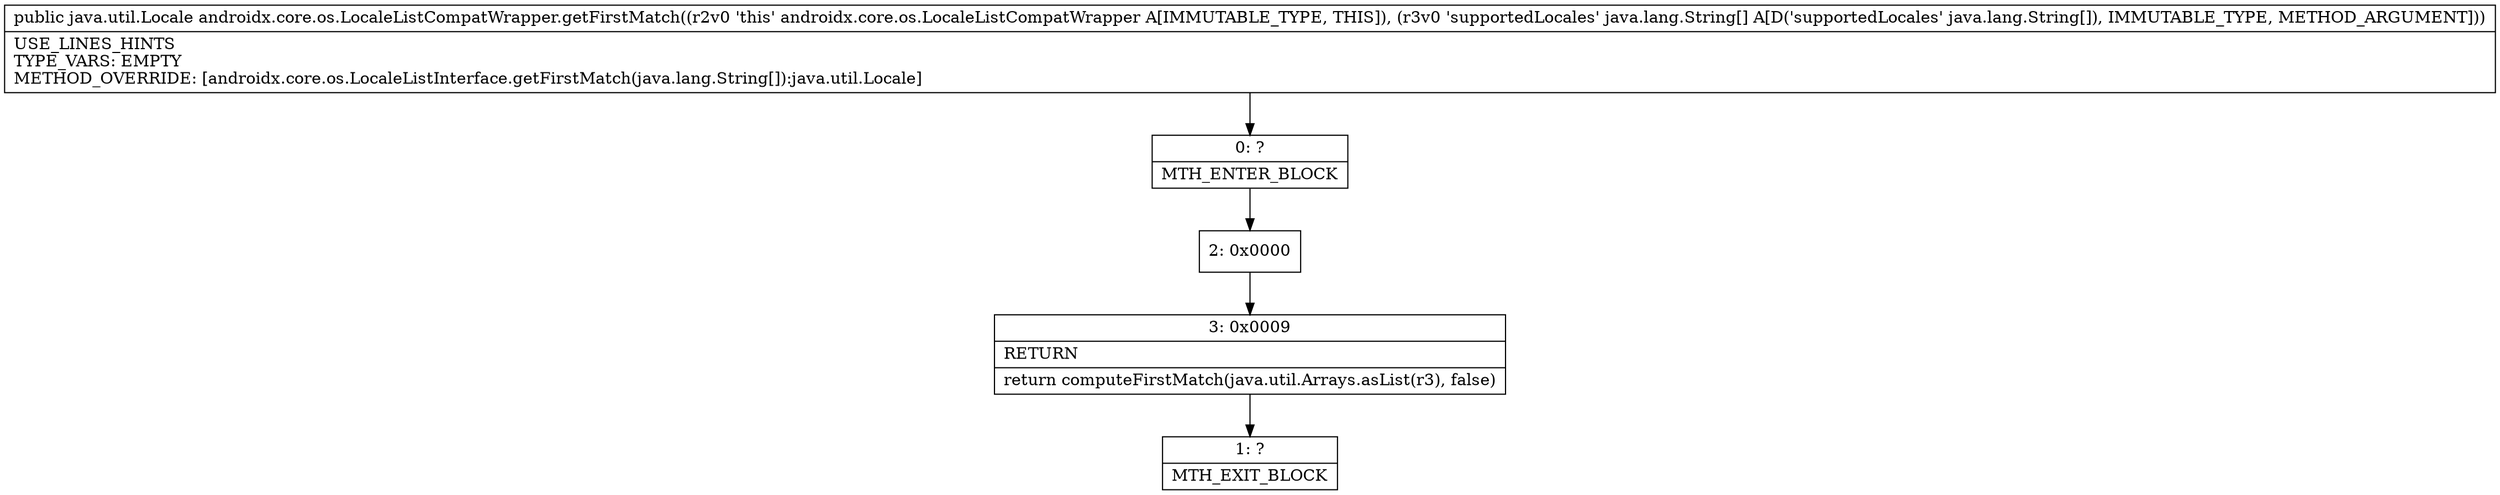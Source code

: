 digraph "CFG forandroidx.core.os.LocaleListCompatWrapper.getFirstMatch([Ljava\/lang\/String;)Ljava\/util\/Locale;" {
Node_0 [shape=record,label="{0\:\ ?|MTH_ENTER_BLOCK\l}"];
Node_2 [shape=record,label="{2\:\ 0x0000}"];
Node_3 [shape=record,label="{3\:\ 0x0009|RETURN\l|return computeFirstMatch(java.util.Arrays.asList(r3), false)\l}"];
Node_1 [shape=record,label="{1\:\ ?|MTH_EXIT_BLOCK\l}"];
MethodNode[shape=record,label="{public java.util.Locale androidx.core.os.LocaleListCompatWrapper.getFirstMatch((r2v0 'this' androidx.core.os.LocaleListCompatWrapper A[IMMUTABLE_TYPE, THIS]), (r3v0 'supportedLocales' java.lang.String[] A[D('supportedLocales' java.lang.String[]), IMMUTABLE_TYPE, METHOD_ARGUMENT]))  | USE_LINES_HINTS\lTYPE_VARS: EMPTY\lMETHOD_OVERRIDE: [androidx.core.os.LocaleListInterface.getFirstMatch(java.lang.String[]):java.util.Locale]\l}"];
MethodNode -> Node_0;Node_0 -> Node_2;
Node_2 -> Node_3;
Node_3 -> Node_1;
}

